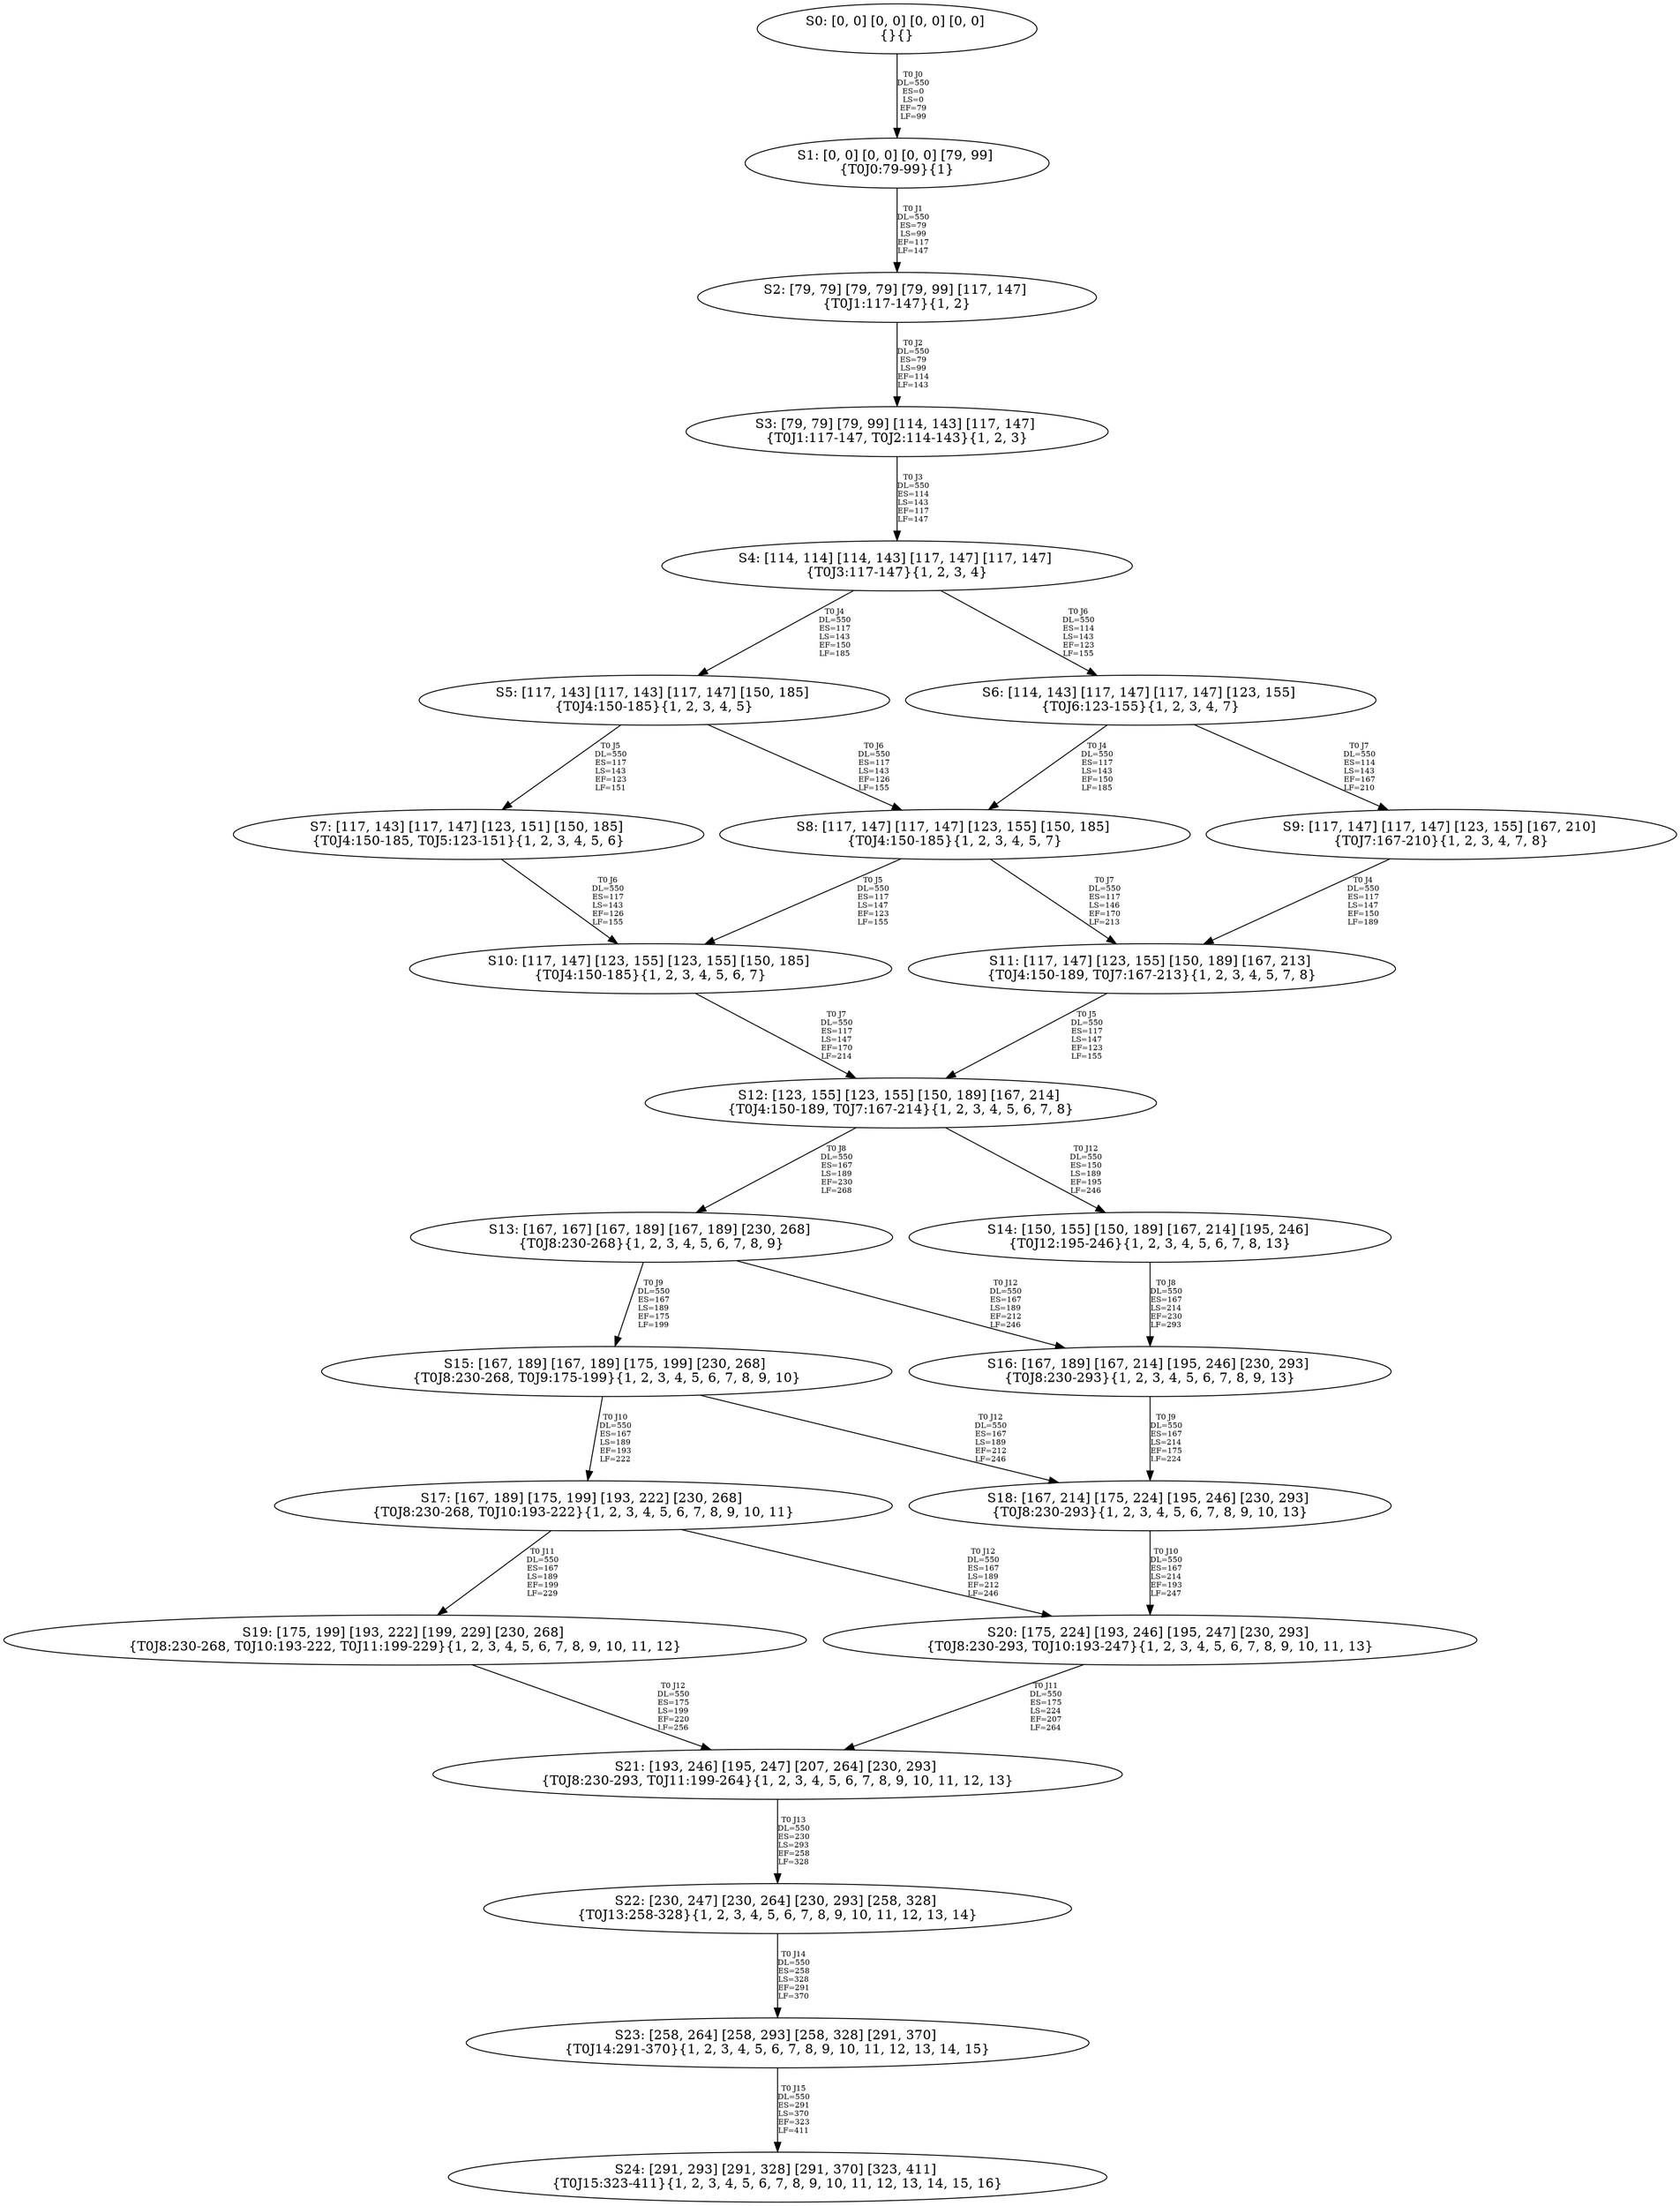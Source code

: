 digraph {
	S0[label="S0: [0, 0] [0, 0] [0, 0] [0, 0] \n{}{}"];
	S1[label="S1: [0, 0] [0, 0] [0, 0] [79, 99] \n{T0J0:79-99}{1}"];
	S2[label="S2: [79, 79] [79, 79] [79, 99] [117, 147] \n{T0J1:117-147}{1, 2}"];
	S3[label="S3: [79, 79] [79, 99] [114, 143] [117, 147] \n{T0J1:117-147, T0J2:114-143}{1, 2, 3}"];
	S4[label="S4: [114, 114] [114, 143] [117, 147] [117, 147] \n{T0J3:117-147}{1, 2, 3, 4}"];
	S5[label="S5: [117, 143] [117, 143] [117, 147] [150, 185] \n{T0J4:150-185}{1, 2, 3, 4, 5}"];
	S6[label="S6: [114, 143] [117, 147] [117, 147] [123, 155] \n{T0J6:123-155}{1, 2, 3, 4, 7}"];
	S7[label="S7: [117, 143] [117, 147] [123, 151] [150, 185] \n{T0J4:150-185, T0J5:123-151}{1, 2, 3, 4, 5, 6}"];
	S8[label="S8: [117, 147] [117, 147] [123, 155] [150, 185] \n{T0J4:150-185}{1, 2, 3, 4, 5, 7}"];
	S9[label="S9: [117, 147] [117, 147] [123, 155] [167, 210] \n{T0J7:167-210}{1, 2, 3, 4, 7, 8}"];
	S10[label="S10: [117, 147] [123, 155] [123, 155] [150, 185] \n{T0J4:150-185}{1, 2, 3, 4, 5, 6, 7}"];
	S11[label="S11: [117, 147] [123, 155] [150, 189] [167, 213] \n{T0J4:150-189, T0J7:167-213}{1, 2, 3, 4, 5, 7, 8}"];
	S12[label="S12: [123, 155] [123, 155] [150, 189] [167, 214] \n{T0J4:150-189, T0J7:167-214}{1, 2, 3, 4, 5, 6, 7, 8}"];
	S13[label="S13: [167, 167] [167, 189] [167, 189] [230, 268] \n{T0J8:230-268}{1, 2, 3, 4, 5, 6, 7, 8, 9}"];
	S14[label="S14: [150, 155] [150, 189] [167, 214] [195, 246] \n{T0J12:195-246}{1, 2, 3, 4, 5, 6, 7, 8, 13}"];
	S15[label="S15: [167, 189] [167, 189] [175, 199] [230, 268] \n{T0J8:230-268, T0J9:175-199}{1, 2, 3, 4, 5, 6, 7, 8, 9, 10}"];
	S16[label="S16: [167, 189] [167, 214] [195, 246] [230, 293] \n{T0J8:230-293}{1, 2, 3, 4, 5, 6, 7, 8, 9, 13}"];
	S17[label="S17: [167, 189] [175, 199] [193, 222] [230, 268] \n{T0J8:230-268, T0J10:193-222}{1, 2, 3, 4, 5, 6, 7, 8, 9, 10, 11}"];
	S18[label="S18: [167, 214] [175, 224] [195, 246] [230, 293] \n{T0J8:230-293}{1, 2, 3, 4, 5, 6, 7, 8, 9, 10, 13}"];
	S19[label="S19: [175, 199] [193, 222] [199, 229] [230, 268] \n{T0J8:230-268, T0J10:193-222, T0J11:199-229}{1, 2, 3, 4, 5, 6, 7, 8, 9, 10, 11, 12}"];
	S20[label="S20: [175, 224] [193, 246] [195, 247] [230, 293] \n{T0J8:230-293, T0J10:193-247}{1, 2, 3, 4, 5, 6, 7, 8, 9, 10, 11, 13}"];
	S21[label="S21: [193, 246] [195, 247] [207, 264] [230, 293] \n{T0J8:230-293, T0J11:199-264}{1, 2, 3, 4, 5, 6, 7, 8, 9, 10, 11, 12, 13}"];
	S22[label="S22: [230, 247] [230, 264] [230, 293] [258, 328] \n{T0J13:258-328}{1, 2, 3, 4, 5, 6, 7, 8, 9, 10, 11, 12, 13, 14}"];
	S23[label="S23: [258, 264] [258, 293] [258, 328] [291, 370] \n{T0J14:291-370}{1, 2, 3, 4, 5, 6, 7, 8, 9, 10, 11, 12, 13, 14, 15}"];
	S24[label="S24: [291, 293] [291, 328] [291, 370] [323, 411] \n{T0J15:323-411}{1, 2, 3, 4, 5, 6, 7, 8, 9, 10, 11, 12, 13, 14, 15, 16}"];
	S0 -> S1[label="T0 J0\nDL=550\nES=0\nLS=0\nEF=79\nLF=99",fontsize=8];
	S1 -> S2[label="T0 J1\nDL=550\nES=79\nLS=99\nEF=117\nLF=147",fontsize=8];
	S2 -> S3[label="T0 J2\nDL=550\nES=79\nLS=99\nEF=114\nLF=143",fontsize=8];
	S3 -> S4[label="T0 J3\nDL=550\nES=114\nLS=143\nEF=117\nLF=147",fontsize=8];
	S4 -> S5[label="T0 J4\nDL=550\nES=117\nLS=143\nEF=150\nLF=185",fontsize=8];
	S4 -> S6[label="T0 J6\nDL=550\nES=114\nLS=143\nEF=123\nLF=155",fontsize=8];
	S5 -> S7[label="T0 J5\nDL=550\nES=117\nLS=143\nEF=123\nLF=151",fontsize=8];
	S5 -> S8[label="T0 J6\nDL=550\nES=117\nLS=143\nEF=126\nLF=155",fontsize=8];
	S6 -> S8[label="T0 J4\nDL=550\nES=117\nLS=143\nEF=150\nLF=185",fontsize=8];
	S6 -> S9[label="T0 J7\nDL=550\nES=114\nLS=143\nEF=167\nLF=210",fontsize=8];
	S7 -> S10[label="T0 J6\nDL=550\nES=117\nLS=143\nEF=126\nLF=155",fontsize=8];
	S8 -> S10[label="T0 J5\nDL=550\nES=117\nLS=147\nEF=123\nLF=155",fontsize=8];
	S8 -> S11[label="T0 J7\nDL=550\nES=117\nLS=146\nEF=170\nLF=213",fontsize=8];
	S9 -> S11[label="T0 J4\nDL=550\nES=117\nLS=147\nEF=150\nLF=189",fontsize=8];
	S10 -> S12[label="T0 J7\nDL=550\nES=117\nLS=147\nEF=170\nLF=214",fontsize=8];
	S11 -> S12[label="T0 J5\nDL=550\nES=117\nLS=147\nEF=123\nLF=155",fontsize=8];
	S12 -> S13[label="T0 J8\nDL=550\nES=167\nLS=189\nEF=230\nLF=268",fontsize=8];
	S12 -> S14[label="T0 J12\nDL=550\nES=150\nLS=189\nEF=195\nLF=246",fontsize=8];
	S13 -> S15[label="T0 J9\nDL=550\nES=167\nLS=189\nEF=175\nLF=199",fontsize=8];
	S13 -> S16[label="T0 J12\nDL=550\nES=167\nLS=189\nEF=212\nLF=246",fontsize=8];
	S14 -> S16[label="T0 J8\nDL=550\nES=167\nLS=214\nEF=230\nLF=293",fontsize=8];
	S15 -> S17[label="T0 J10\nDL=550\nES=167\nLS=189\nEF=193\nLF=222",fontsize=8];
	S15 -> S18[label="T0 J12\nDL=550\nES=167\nLS=189\nEF=212\nLF=246",fontsize=8];
	S16 -> S18[label="T0 J9\nDL=550\nES=167\nLS=214\nEF=175\nLF=224",fontsize=8];
	S17 -> S19[label="T0 J11\nDL=550\nES=167\nLS=189\nEF=199\nLF=229",fontsize=8];
	S17 -> S20[label="T0 J12\nDL=550\nES=167\nLS=189\nEF=212\nLF=246",fontsize=8];
	S18 -> S20[label="T0 J10\nDL=550\nES=167\nLS=214\nEF=193\nLF=247",fontsize=8];
	S19 -> S21[label="T0 J12\nDL=550\nES=175\nLS=199\nEF=220\nLF=256",fontsize=8];
	S20 -> S21[label="T0 J11\nDL=550\nES=175\nLS=224\nEF=207\nLF=264",fontsize=8];
	S21 -> S22[label="T0 J13\nDL=550\nES=230\nLS=293\nEF=258\nLF=328",fontsize=8];
	S22 -> S23[label="T0 J14\nDL=550\nES=258\nLS=328\nEF=291\nLF=370",fontsize=8];
	S23 -> S24[label="T0 J15\nDL=550\nES=291\nLS=370\nEF=323\nLF=411",fontsize=8];
}
